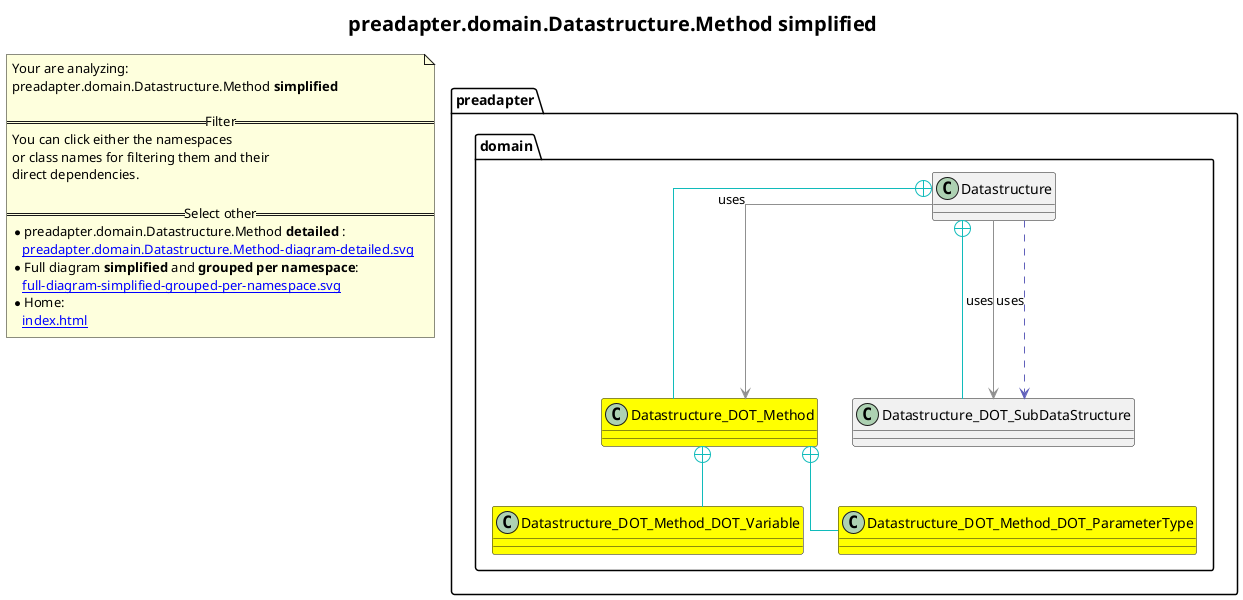 @startuml
skinparam linetype ortho
title <size:20>preadapter.domain.Datastructure.Method **simplified** </size>
note "Your are analyzing:\npreadapter.domain.Datastructure.Method **simplified** \n\n==Filter==\nYou can click either the namespaces \nor class names for filtering them and their\ndirect dependencies.\n\n==Select other==\n* preadapter.domain.Datastructure.Method **detailed** :\n   [[preadapter.domain.Datastructure.Method-diagram-detailed.svg]]\n* Full diagram **simplified** and **grouped per namespace**:\n   [[full-diagram-simplified-grouped-per-namespace.svg]]\n* Home:\n   [[index.html]]" as FloatingNote
  class preadapter.domain.Datastructure_DOT_Method_DOT_Variable [[preadapter.domain.Datastructure.Method.Variable-diagram-simplified.svg]] #yellow {
  }
  class preadapter.domain.Datastructure_DOT_Method [[preadapter.domain.Datastructure.Method-diagram-simplified.svg]] #yellow {
  }
  class preadapter.domain.Datastructure_DOT_Method_DOT_ParameterType [[preadapter.domain.Datastructure.Method.ParameterType-diagram-simplified.svg]] #yellow {
  }
  class preadapter.domain.Datastructure [[preadapter.domain.Datastructure-diagram-simplified.svg]]  {
  }
  class preadapter.domain.Datastructure_DOT_SubDataStructure [[preadapter.domain.Datastructure.SubDataStructure-diagram-simplified.svg]]  {
  }
 ' *************************************** 
 ' *************************************** 
 ' *************************************** 
' Class relations extracted from namespace:
' preadapter.domain
preadapter.domain.Datastructure_DOT_Method +-[#10BBBB]- preadapter.domain.Datastructure_DOT_Method_DOT_ParameterType 
preadapter.domain.Datastructure_DOT_Method +-[#10BBBB]- preadapter.domain.Datastructure_DOT_Method_DOT_Variable 
preadapter.domain.Datastructure +-[#10BBBB]- preadapter.domain.Datastructure_DOT_Method 
preadapter.domain.Datastructure +-[#10BBBB]- preadapter.domain.Datastructure_DOT_SubDataStructure 
preadapter.domain.Datastructure -[#909090]-> preadapter.domain.Datastructure_DOT_Method  : uses 
preadapter.domain.Datastructure -[#909090]-> preadapter.domain.Datastructure_DOT_SubDataStructure  : uses 
preadapter.domain.Datastructure .[#6060BB].> preadapter.domain.Datastructure_DOT_SubDataStructure  : uses 
preadapter.domain.Datastructure.SubDataStructure .[#6060BB].> preadapter.domain.Datastructure_DOT_Method  : uses 
@enduml